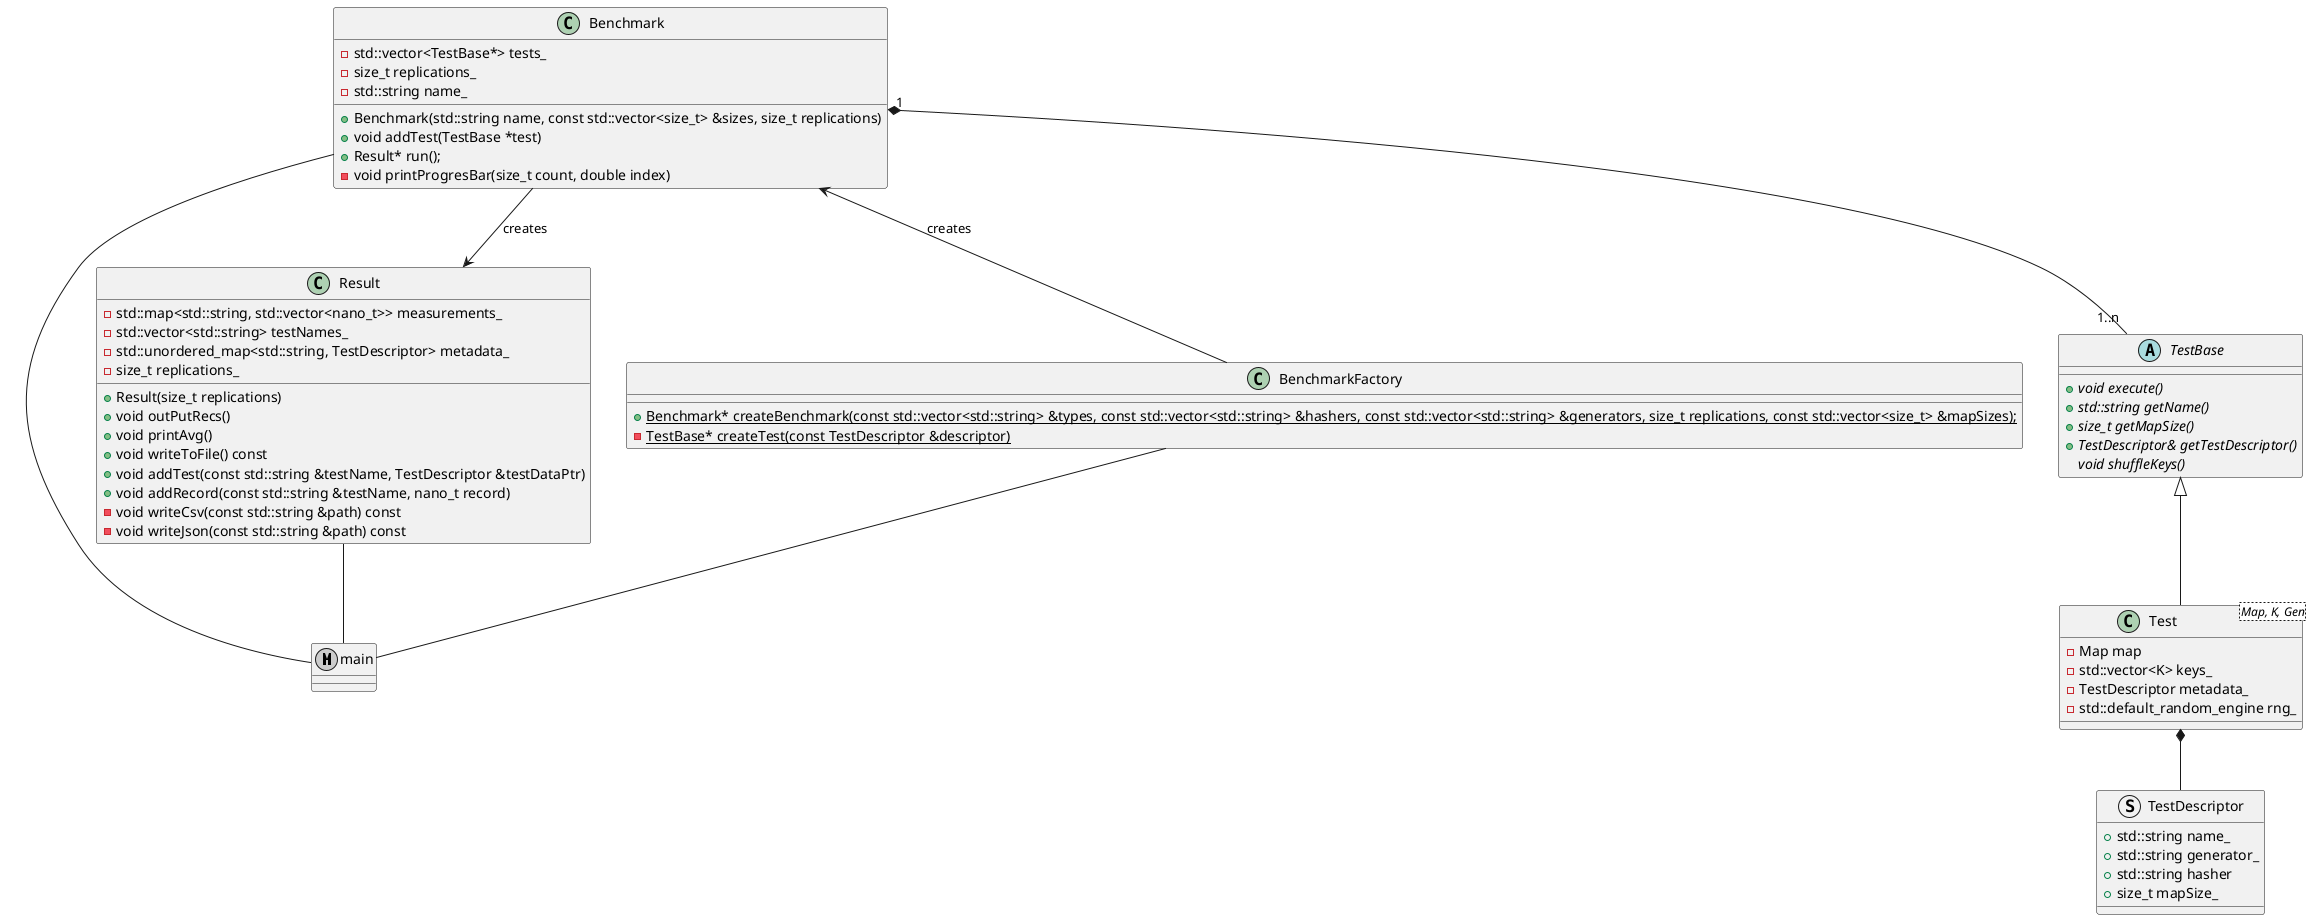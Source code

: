 @startuml
Metaclass main

class Result {
    -std::map<std::string, std::vector<nano_t>> measurements_
    -std::vector<std::string> testNames_
    -std::unordered_map<std::string, TestDescriptor> metadata_
    -size_t replications_
    + Result(size_t replications)
    + void outPutRecs()
    + void printAvg()
    + void writeToFile() const
    + void addTest(const std::string &testName, TestDescriptor &testDataPtr)
    + void addRecord(const std::string &testName, nano_t record)
    - void writeCsv(const std::string &path) const
    - void writeJson(const std::string &path) const
}

class BenchmarkFactory {
    +{static} Benchmark* createBenchmark(const std::vector<std::string> &types, const std::vector<std::string> &hashers, const std::vector<std::string> &generators, size_t replications, const std::vector<size_t> &mapSizes);
    -{static} TestBase* createTest(const TestDescriptor &descriptor)
}

class Benchmark {
    -std::vector<TestBase*> tests_
    -size_t replications_
    -std::string name_

    +Benchmark(std::string name, const std::vector<size_t> &sizes, size_t replications)
    +void addTest(TestBase *test)
    +Result* run();
    -void printProgresBar(size_t count, double index)
    }


abstract TestBase {
+void {abstract} execute()
+std::string {abstract} getName()
+size_t {abstract} getMapSize()
+TestDescriptor& {abstract} getTestDescriptor()
void {abstract} shuffleKeys()
}

class Test<Map, K, Gen> {
-Map map
-std::vector<K> keys_
-TestDescriptor metadata_
-std::default_random_engine rng_
}

struct TestDescriptor {
+std::string name_
+std::string generator_
+std::string hasher
+size_t mapSize_
}

Result -- main
Benchmark -- main
BenchmarkFactory -- main
Benchmark <-- BenchmarkFactory : "creates"
Benchmark "1" *-- "1..n" TestBase
Test *-- TestDescriptor
Benchmark --> Result : "creates"
TestBase <|-- Test
@enduml